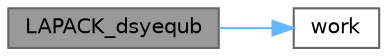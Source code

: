 digraph "LAPACK_dsyequb"
{
 // LATEX_PDF_SIZE
  bgcolor="transparent";
  edge [fontname=Helvetica,fontsize=10,labelfontname=Helvetica,labelfontsize=10];
  node [fontname=Helvetica,fontsize=10,shape=box,height=0.2,width=0.4];
  rankdir="LR";
  Node1 [id="Node000001",label="LAPACK_dsyequb",height=0.2,width=0.4,color="gray40", fillcolor="grey60", style="filled", fontcolor="black",tooltip=" "];
  Node1 -> Node2 [id="edge1_Node000001_Node000002",color="steelblue1",style="solid",tooltip=" "];
  Node2 [id="Node000002",label="work",height=0.2,width=0.4,color="grey40", fillcolor="white", style="filled",URL="$graph__pipeline_2levelgraph_8hpp.html#aa24fdf691a71c708fccdc6e29a805b42",tooltip=" "];
}
